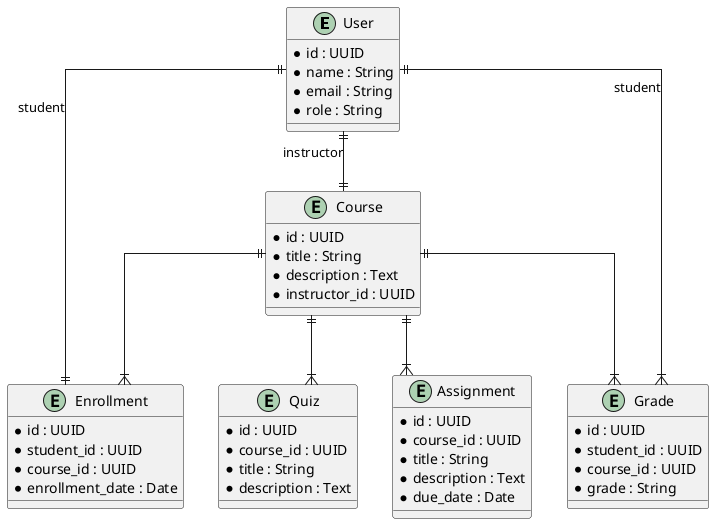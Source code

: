 @startuml
skinparam linetype ortho
 
entity "User" as U {
    * id : UUID
    * name : String
    * email : String
    * role : String
}
 
entity "Course" as C {
    * id : UUID
    * title : String
    * description : Text
    * instructor_id : UUID
}
 
entity "Enrollment" as E {
    * id : UUID
    * student_id : UUID
    * course_id : UUID
    * enrollment_date : Date
}
 
entity "Quiz" as Q {
    * id : UUID
    * course_id : UUID
    * title : String
    * description : Text
}
 
entity "Assignment" as A {
    * id : UUID
    * course_id : UUID
    * title : String
    * description : Text
    * due_date : Date
}
 
entity "Grade" as G {
    * id : UUID
    * student_id : UUID
    * course_id : UUID
    * grade : String
}
 
U ||--|| C : "instructor"
U ||--|| E : "student"
C ||--|{ E
C ||--|{ Q
C ||--|{ A
U ||--|{ G : "student"
C ||--|{ G
@enduml
